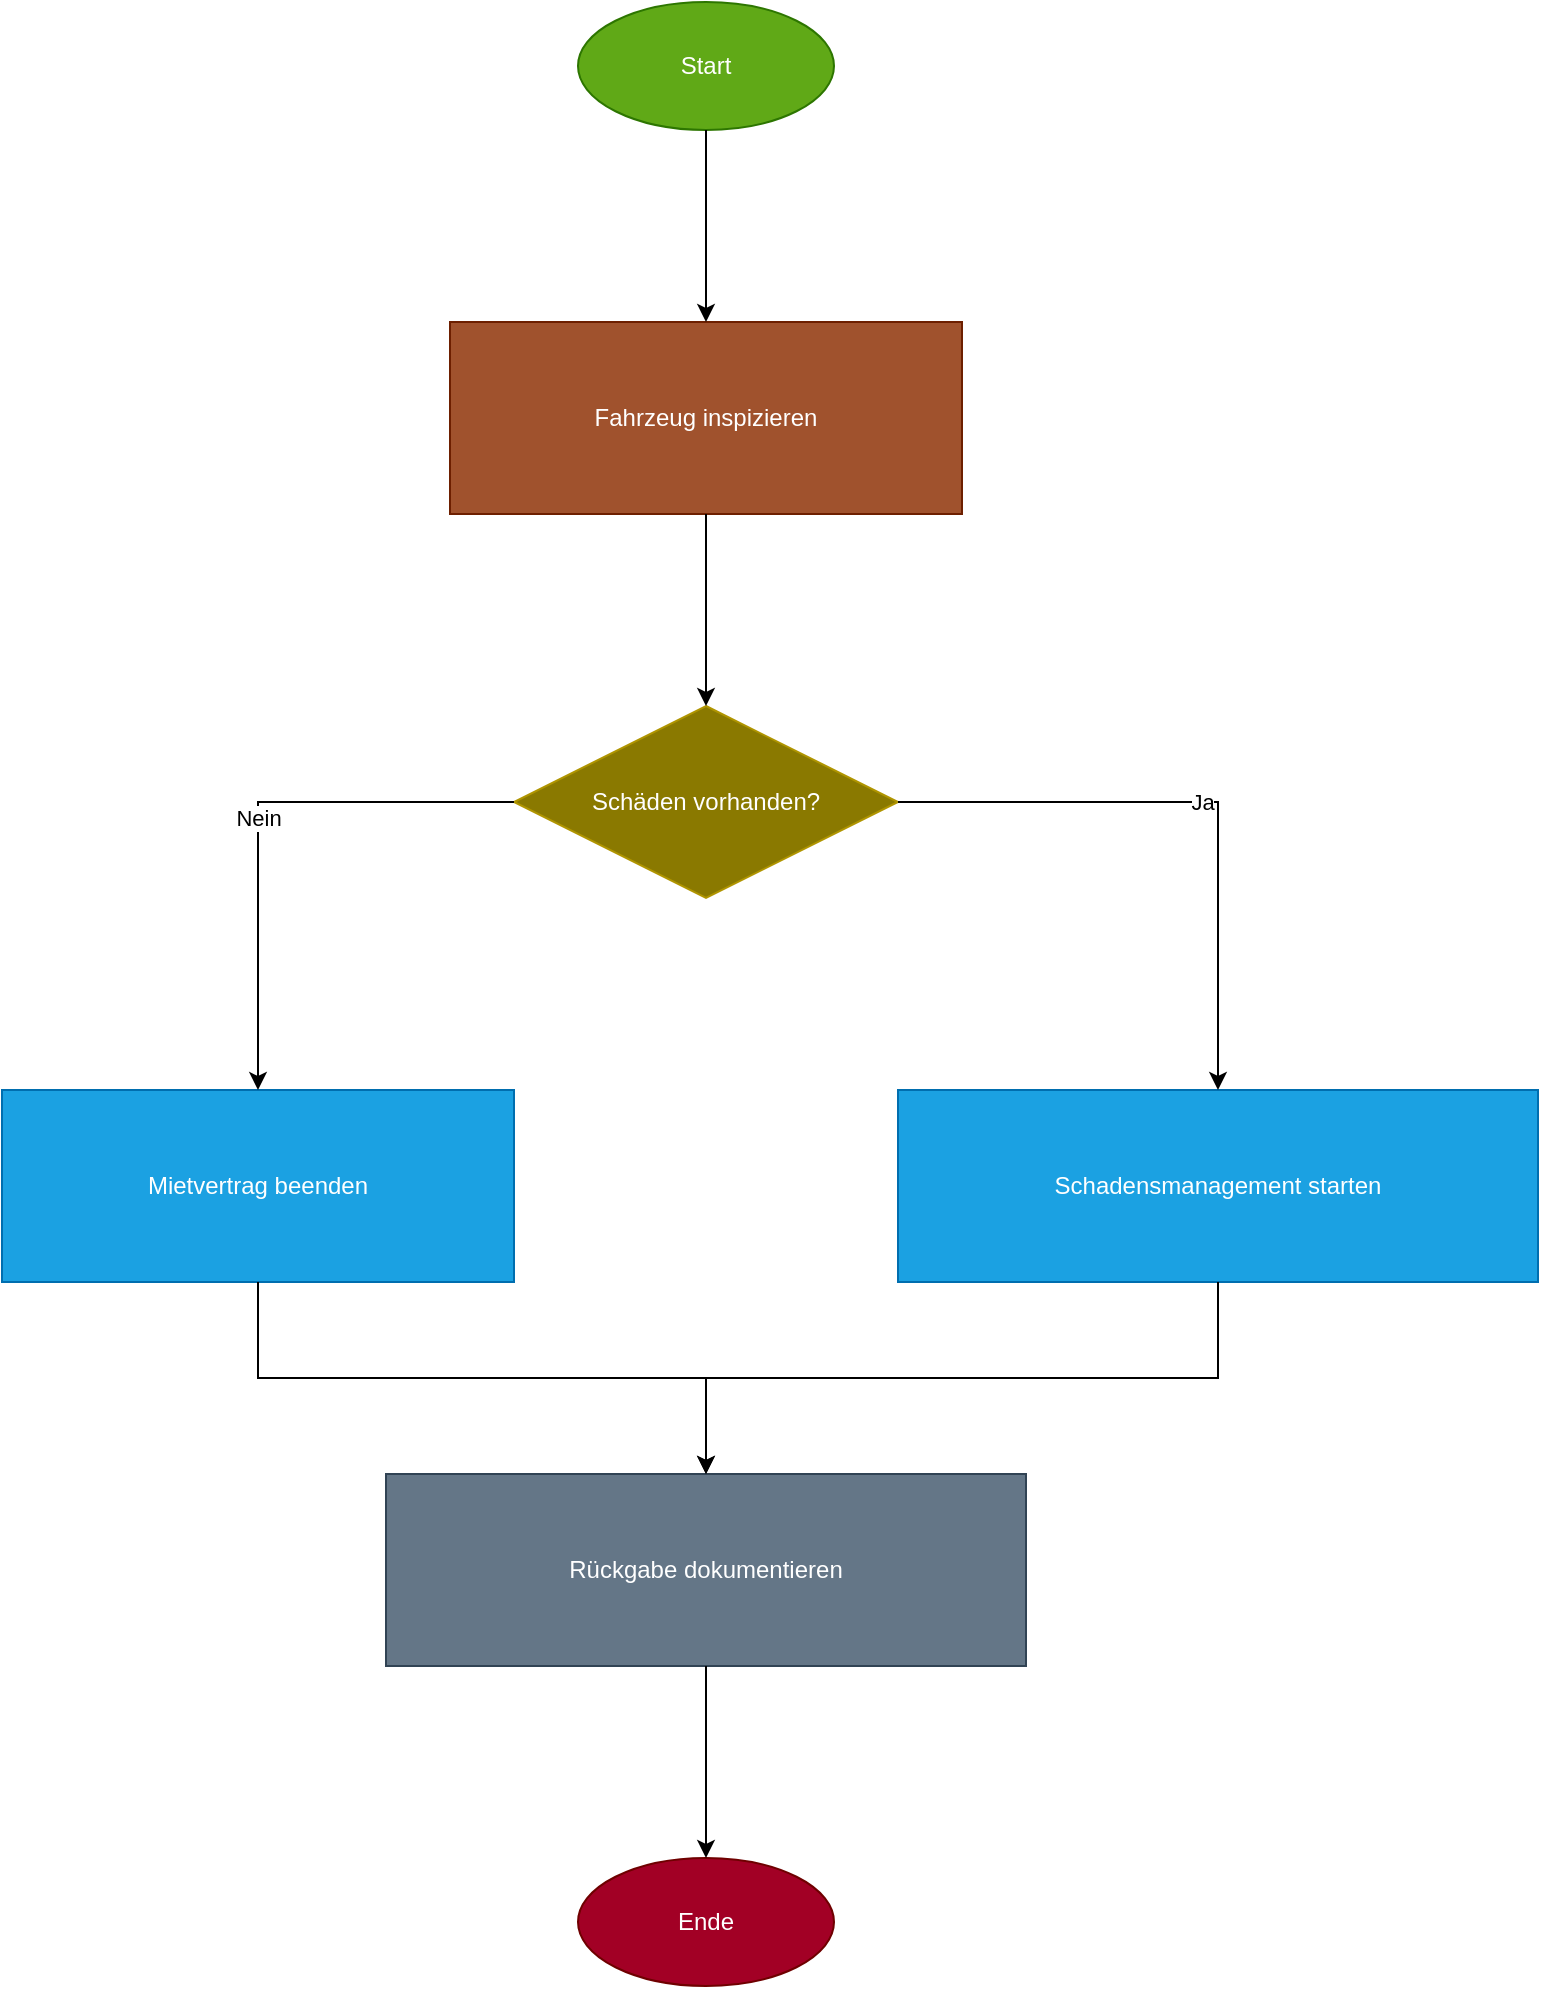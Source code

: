 <mxfile>
    <diagram name="Aktivitätsdiagramm Rückgabe" id="0">
        <mxGraphModel dx="2520" dy="1125" grid="1" gridSize="10" guides="1" tooltips="1" connect="1" arrows="1" fold="1" page="1" pageScale="1" pageWidth="827" pageHeight="1169" math="0" shadow="0">
            <root>
                <mxCell id="0"/>
                <mxCell id="1" parent="0"/>
                <mxCell id="3" value="" style="group;aspect=fixed;" parent="1" vertex="1" connectable="0">
                    <mxGeometry x="40" y="100" width="768" height="992" as="geometry"/>
                </mxCell>
                <mxCell id="start" value="Start" style="ellipse;whiteSpace=wrap;html=1;fillColor=#60a917;strokeColor=#2D7600;fontColor=#ffffff;" parent="3" vertex="1">
                    <mxGeometry x="288" width="128" height="64" as="geometry"/>
                </mxCell>
                <mxCell id="inspection" value="Fahrzeug inspizieren" style="rounded=0;whiteSpace=wrap;html=1;fillColor=#a0522d;strokeColor=#6D1F00;fontColor=#ffffff;" parent="3" vertex="1">
                    <mxGeometry x="224" y="160" width="256" height="96" as="geometry"/>
                </mxCell>
                <mxCell id="decision_damage" value="Schäden vorhanden?" style="rhombus;whiteSpace=wrap;html=1;fillColor=#8A7900;strokeColor=#B09500;fontColor=#FFFFFF;" parent="3" vertex="1">
                    <mxGeometry x="256" y="352" width="192" height="96" as="geometry"/>
                </mxCell>
                <mxCell id="end_contract" value="Mietvertrag beenden" style="rounded=0;whiteSpace=wrap;html=1;fillColor=#1ba1e2;strokeColor=#006EAF;fontColor=#ffffff;" parent="3" vertex="1">
                    <mxGeometry y="544" width="256" height="96" as="geometry"/>
                </mxCell>
                <mxCell id="damage_management" value="Schadensmanagement starten" style="rounded=0;whiteSpace=wrap;html=1;fillColor=#1ba1e2;strokeColor=#006EAF;fontColor=#ffffff;" parent="3" vertex="1">
                    <mxGeometry x="448" y="544" width="320" height="96" as="geometry"/>
                </mxCell>
                <mxCell id="documentation" value="Rückgabe dokumentieren" style="rounded=0;whiteSpace=wrap;html=1;fillColor=#647687;strokeColor=#314354;fontColor=#ffffff;" parent="3" vertex="1">
                    <mxGeometry x="192" y="736" width="320" height="96" as="geometry"/>
                </mxCell>
                <mxCell id="end" value="Ende" style="ellipse;whiteSpace=wrap;html=1;fillColor=#a20025;strokeColor=#6F0000;fontColor=#ffffff;" parent="3" vertex="1">
                    <mxGeometry x="288" y="928" width="128" height="64" as="geometry"/>
                </mxCell>
                <mxCell id="e1" style="edgeStyle=orthogonalEdgeStyle;rounded=0;orthogonalLoop=1;jettySize=auto;html=1;" parent="3" source="start" target="inspection" edge="1">
                    <mxGeometry relative="1" as="geometry"/>
                </mxCell>
                <mxCell id="e2" style="edgeStyle=orthogonalEdgeStyle;rounded=0;orthogonalLoop=1;jettySize=auto;html=1;" parent="3" source="inspection" target="decision_damage" edge="1">
                    <mxGeometry relative="1" as="geometry"/>
                </mxCell>
                <mxCell id="e3" value="Nein" style="edgeStyle=orthogonalEdgeStyle;rounded=0;orthogonalLoop=1;jettySize=auto;html=1;" parent="3" source="decision_damage" target="end_contract" edge="1">
                    <mxGeometry relative="1" as="geometry">
                        <Array as="points">
                            <mxPoint x="128" y="400"/>
                        </Array>
                    </mxGeometry>
                </mxCell>
                <mxCell id="e4" value="Ja" style="edgeStyle=orthogonalEdgeStyle;rounded=0;orthogonalLoop=1;jettySize=auto;html=1;" parent="3" source="decision_damage" target="damage_management" edge="1">
                    <mxGeometry relative="1" as="geometry">
                        <Array as="points">
                            <mxPoint x="608" y="400"/>
                        </Array>
                    </mxGeometry>
                </mxCell>
                <mxCell id="e5" style="edgeStyle=orthogonalEdgeStyle;rounded=0;orthogonalLoop=1;jettySize=auto;html=1;" parent="3" source="end_contract" target="documentation" edge="1">
                    <mxGeometry relative="1" as="geometry"/>
                </mxCell>
                <mxCell id="e6" style="edgeStyle=orthogonalEdgeStyle;rounded=0;orthogonalLoop=1;jettySize=auto;html=1;" parent="3" source="damage_management" target="documentation" edge="1">
                    <mxGeometry relative="1" as="geometry"/>
                </mxCell>
                <mxCell id="e7" style="edgeStyle=orthogonalEdgeStyle;rounded=0;orthogonalLoop=1;jettySize=auto;html=1;" parent="3" source="documentation" target="end" edge="1">
                    <mxGeometry relative="1" as="geometry"/>
                </mxCell>
            </root>
        </mxGraphModel>
    </diagram>
</mxfile>